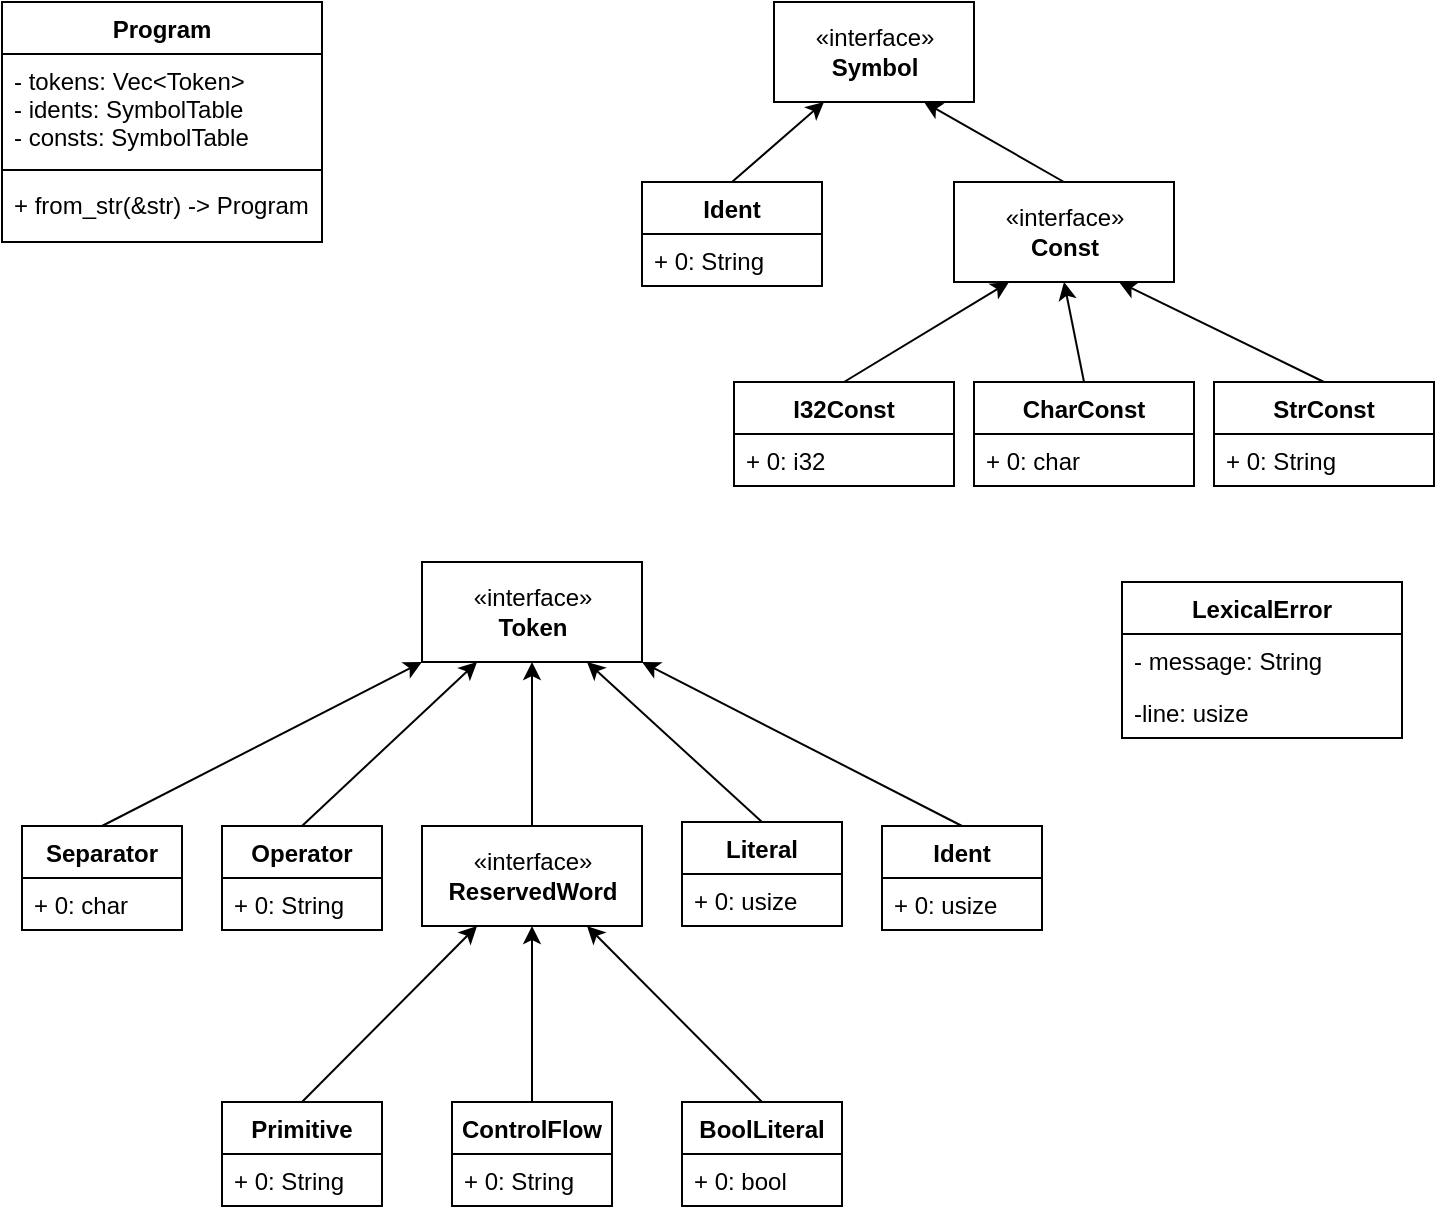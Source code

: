 <mxfile version="20.5.1" type="device"><diagram id="C5RBs43oDa-KdzZeNtuy" name="Page-1"><mxGraphModel dx="1033" dy="762" grid="1" gridSize="10" guides="1" tooltips="1" connect="1" arrows="1" fold="1" page="1" pageScale="1" pageWidth="827" pageHeight="1169" math="0" shadow="0"><root><mxCell id="WIyWlLk6GJQsqaUBKTNV-0"/><mxCell id="WIyWlLk6GJQsqaUBKTNV-1" parent="WIyWlLk6GJQsqaUBKTNV-0"/><mxCell id="aQeMRe8vIZH7wKbI3MLA-5" value="Program" style="swimlane;fontStyle=1;align=center;verticalAlign=top;childLayout=stackLayout;horizontal=1;startSize=26;horizontalStack=0;resizeParent=1;resizeParentMax=0;resizeLast=0;collapsible=1;marginBottom=0;" vertex="1" parent="WIyWlLk6GJQsqaUBKTNV-1"><mxGeometry x="30" y="60" width="160" height="120" as="geometry"/></mxCell><mxCell id="aQeMRe8vIZH7wKbI3MLA-6" value="- tokens: Vec&lt;Token&gt;&#xA;- idents: SymbolTable&#xA;- consts: SymbolTable&#xA;" style="text;strokeColor=none;fillColor=none;align=left;verticalAlign=top;spacingLeft=4;spacingRight=4;overflow=hidden;rotatable=0;points=[[0,0.5],[1,0.5]];portConstraint=eastwest;" vertex="1" parent="aQeMRe8vIZH7wKbI3MLA-5"><mxGeometry y="26" width="160" height="54" as="geometry"/></mxCell><mxCell id="aQeMRe8vIZH7wKbI3MLA-7" value="" style="line;strokeWidth=1;fillColor=none;align=left;verticalAlign=middle;spacingTop=-1;spacingLeft=3;spacingRight=3;rotatable=0;labelPosition=right;points=[];portConstraint=eastwest;strokeColor=inherit;" vertex="1" parent="aQeMRe8vIZH7wKbI3MLA-5"><mxGeometry y="80" width="160" height="8" as="geometry"/></mxCell><mxCell id="aQeMRe8vIZH7wKbI3MLA-8" value="+ from_str(&amp;str) -&gt; Program" style="text;strokeColor=none;fillColor=none;align=left;verticalAlign=top;spacingLeft=4;spacingRight=4;overflow=hidden;rotatable=0;points=[[0,0.5],[1,0.5]];portConstraint=eastwest;" vertex="1" parent="aQeMRe8vIZH7wKbI3MLA-5"><mxGeometry y="88" width="160" height="32" as="geometry"/></mxCell><mxCell id="aQeMRe8vIZH7wKbI3MLA-10" value="«interface»&lt;br&gt;&lt;b&gt;Symbol&lt;/b&gt;" style="html=1;" vertex="1" parent="WIyWlLk6GJQsqaUBKTNV-1"><mxGeometry x="416" y="60" width="100" height="50" as="geometry"/></mxCell><mxCell id="aQeMRe8vIZH7wKbI3MLA-11" value="Ident" style="swimlane;fontStyle=1;childLayout=stackLayout;horizontal=1;startSize=26;fillColor=none;horizontalStack=0;resizeParent=1;resizeParentMax=0;resizeLast=0;collapsible=1;marginBottom=0;" vertex="1" parent="WIyWlLk6GJQsqaUBKTNV-1"><mxGeometry x="350" y="150" width="90" height="52" as="geometry"/></mxCell><mxCell id="aQeMRe8vIZH7wKbI3MLA-12" value="+ 0: String" style="text;strokeColor=none;fillColor=none;align=left;verticalAlign=top;spacingLeft=4;spacingRight=4;overflow=hidden;rotatable=0;points=[[0,0.5],[1,0.5]];portConstraint=eastwest;" vertex="1" parent="aQeMRe8vIZH7wKbI3MLA-11"><mxGeometry y="26" width="90" height="26" as="geometry"/></mxCell><mxCell id="aQeMRe8vIZH7wKbI3MLA-23" value="«interface»&lt;br&gt;&lt;div&gt;&lt;b&gt;Const&lt;/b&gt;&lt;/div&gt;" style="html=1;" vertex="1" parent="WIyWlLk6GJQsqaUBKTNV-1"><mxGeometry x="506" y="150" width="110" height="50" as="geometry"/></mxCell><mxCell id="aQeMRe8vIZH7wKbI3MLA-28" value="I32Const" style="swimlane;fontStyle=1;childLayout=stackLayout;horizontal=1;startSize=26;fillColor=none;horizontalStack=0;resizeParent=1;resizeParentMax=0;resizeLast=0;collapsible=1;marginBottom=0;" vertex="1" parent="WIyWlLk6GJQsqaUBKTNV-1"><mxGeometry x="396" y="250" width="110" height="52" as="geometry"/></mxCell><mxCell id="aQeMRe8vIZH7wKbI3MLA-29" value="+ 0: i32" style="text;strokeColor=none;fillColor=none;align=left;verticalAlign=top;spacingLeft=4;spacingRight=4;overflow=hidden;rotatable=0;points=[[0,0.5],[1,0.5]];portConstraint=eastwest;" vertex="1" parent="aQeMRe8vIZH7wKbI3MLA-28"><mxGeometry y="26" width="110" height="26" as="geometry"/></mxCell><mxCell id="aQeMRe8vIZH7wKbI3MLA-32" value="CharConst" style="swimlane;fontStyle=1;childLayout=stackLayout;horizontal=1;startSize=26;fillColor=none;horizontalStack=0;resizeParent=1;resizeParentMax=0;resizeLast=0;collapsible=1;marginBottom=0;" vertex="1" parent="WIyWlLk6GJQsqaUBKTNV-1"><mxGeometry x="516" y="250" width="110" height="52" as="geometry"/></mxCell><mxCell id="aQeMRe8vIZH7wKbI3MLA-33" value="+ 0: char" style="text;strokeColor=none;fillColor=none;align=left;verticalAlign=top;spacingLeft=4;spacingRight=4;overflow=hidden;rotatable=0;points=[[0,0.5],[1,0.5]];portConstraint=eastwest;" vertex="1" parent="aQeMRe8vIZH7wKbI3MLA-32"><mxGeometry y="26" width="110" height="26" as="geometry"/></mxCell><mxCell id="aQeMRe8vIZH7wKbI3MLA-34" value="StrConst" style="swimlane;fontStyle=1;childLayout=stackLayout;horizontal=1;startSize=26;fillColor=none;horizontalStack=0;resizeParent=1;resizeParentMax=0;resizeLast=0;collapsible=1;marginBottom=0;" vertex="1" parent="WIyWlLk6GJQsqaUBKTNV-1"><mxGeometry x="636" y="250" width="110" height="52" as="geometry"/></mxCell><mxCell id="aQeMRe8vIZH7wKbI3MLA-35" value="+ 0: String" style="text;strokeColor=none;fillColor=none;align=left;verticalAlign=top;spacingLeft=4;spacingRight=4;overflow=hidden;rotatable=0;points=[[0,0.5],[1,0.5]];portConstraint=eastwest;" vertex="1" parent="aQeMRe8vIZH7wKbI3MLA-34"><mxGeometry y="26" width="110" height="26" as="geometry"/></mxCell><mxCell id="aQeMRe8vIZH7wKbI3MLA-40" value="" style="endArrow=classic;html=1;rounded=0;entryX=0.25;entryY=1;entryDx=0;entryDy=0;exitX=0.5;exitY=0;exitDx=0;exitDy=0;" edge="1" parent="WIyWlLk6GJQsqaUBKTNV-1" source="aQeMRe8vIZH7wKbI3MLA-28" target="aQeMRe8vIZH7wKbI3MLA-23"><mxGeometry width="50" height="50" relative="1" as="geometry"><mxPoint x="416" y="370" as="sourcePoint"/><mxPoint x="466" y="320" as="targetPoint"/></mxGeometry></mxCell><mxCell id="aQeMRe8vIZH7wKbI3MLA-41" value="" style="endArrow=classic;html=1;rounded=0;entryX=0.5;entryY=1;entryDx=0;entryDy=0;exitX=0.5;exitY=0;exitDx=0;exitDy=0;" edge="1" parent="WIyWlLk6GJQsqaUBKTNV-1" source="aQeMRe8vIZH7wKbI3MLA-32" target="aQeMRe8vIZH7wKbI3MLA-23"><mxGeometry width="50" height="50" relative="1" as="geometry"><mxPoint x="416" y="370" as="sourcePoint"/><mxPoint x="466" y="320" as="targetPoint"/></mxGeometry></mxCell><mxCell id="aQeMRe8vIZH7wKbI3MLA-42" value="" style="endArrow=classic;html=1;rounded=0;entryX=0.75;entryY=1;entryDx=0;entryDy=0;exitX=0.5;exitY=0;exitDx=0;exitDy=0;" edge="1" parent="WIyWlLk6GJQsqaUBKTNV-1" source="aQeMRe8vIZH7wKbI3MLA-34" target="aQeMRe8vIZH7wKbI3MLA-23"><mxGeometry width="50" height="50" relative="1" as="geometry"><mxPoint x="416" y="370" as="sourcePoint"/><mxPoint x="466" y="320" as="targetPoint"/></mxGeometry></mxCell><mxCell id="aQeMRe8vIZH7wKbI3MLA-43" value="" style="endArrow=classic;html=1;rounded=0;entryX=0.25;entryY=1;entryDx=0;entryDy=0;exitX=0.5;exitY=0;exitDx=0;exitDy=0;" edge="1" parent="WIyWlLk6GJQsqaUBKTNV-1" source="aQeMRe8vIZH7wKbI3MLA-11" target="aQeMRe8vIZH7wKbI3MLA-10"><mxGeometry width="50" height="50" relative="1" as="geometry"><mxPoint x="416" y="370" as="sourcePoint"/><mxPoint x="466" y="320" as="targetPoint"/></mxGeometry></mxCell><mxCell id="aQeMRe8vIZH7wKbI3MLA-44" value="" style="endArrow=classic;html=1;rounded=0;entryX=0.75;entryY=1;entryDx=0;entryDy=0;exitX=0.5;exitY=0;exitDx=0;exitDy=0;" edge="1" parent="WIyWlLk6GJQsqaUBKTNV-1" source="aQeMRe8vIZH7wKbI3MLA-23" target="aQeMRe8vIZH7wKbI3MLA-10"><mxGeometry width="50" height="50" relative="1" as="geometry"><mxPoint x="416" y="370" as="sourcePoint"/><mxPoint x="466" y="320" as="targetPoint"/></mxGeometry></mxCell><mxCell id="aQeMRe8vIZH7wKbI3MLA-49" value="«interface»&lt;br&gt;&lt;div&gt;&lt;b&gt;Token&lt;/b&gt;&lt;/div&gt;" style="html=1;" vertex="1" parent="WIyWlLk6GJQsqaUBKTNV-1"><mxGeometry x="240" y="340" width="110" height="50" as="geometry"/></mxCell><mxCell id="aQeMRe8vIZH7wKbI3MLA-50" value="Literal" style="swimlane;fontStyle=1;childLayout=stackLayout;horizontal=1;startSize=26;fillColor=none;horizontalStack=0;resizeParent=1;resizeParentMax=0;resizeLast=0;collapsible=1;marginBottom=0;" vertex="1" parent="WIyWlLk6GJQsqaUBKTNV-1"><mxGeometry x="370" y="470" width="80" height="52" as="geometry"/></mxCell><mxCell id="aQeMRe8vIZH7wKbI3MLA-51" value="+ 0: usize" style="text;strokeColor=none;fillColor=none;align=left;verticalAlign=top;spacingLeft=4;spacingRight=4;overflow=hidden;rotatable=0;points=[[0,0.5],[1,0.5]];portConstraint=eastwest;" vertex="1" parent="aQeMRe8vIZH7wKbI3MLA-50"><mxGeometry y="26" width="80" height="26" as="geometry"/></mxCell><mxCell id="aQeMRe8vIZH7wKbI3MLA-54" value="Ident" style="swimlane;fontStyle=1;childLayout=stackLayout;horizontal=1;startSize=26;fillColor=none;horizontalStack=0;resizeParent=1;resizeParentMax=0;resizeLast=0;collapsible=1;marginBottom=0;" vertex="1" parent="WIyWlLk6GJQsqaUBKTNV-1"><mxGeometry x="470" y="472" width="80" height="52" as="geometry"/></mxCell><mxCell id="aQeMRe8vIZH7wKbI3MLA-55" value="+ 0: usize" style="text;strokeColor=none;fillColor=none;align=left;verticalAlign=top;spacingLeft=4;spacingRight=4;overflow=hidden;rotatable=0;points=[[0,0.5],[1,0.5]];portConstraint=eastwest;" vertex="1" parent="aQeMRe8vIZH7wKbI3MLA-54"><mxGeometry y="26" width="80" height="26" as="geometry"/></mxCell><mxCell id="aQeMRe8vIZH7wKbI3MLA-59" value="«interface»&lt;br&gt;&lt;b&gt;ReservedWord&lt;/b&gt;" style="html=1;" vertex="1" parent="WIyWlLk6GJQsqaUBKTNV-1"><mxGeometry x="240" y="472" width="110" height="50" as="geometry"/></mxCell><mxCell id="aQeMRe8vIZH7wKbI3MLA-60" value="" style="endArrow=classic;html=1;rounded=0;entryX=0;entryY=1;entryDx=0;entryDy=0;exitX=0.5;exitY=0;exitDx=0;exitDy=0;" edge="1" parent="WIyWlLk6GJQsqaUBKTNV-1" source="aQeMRe8vIZH7wKbI3MLA-65" target="aQeMRe8vIZH7wKbI3MLA-49"><mxGeometry width="50" height="50" relative="1" as="geometry"><mxPoint x="80" y="502" as="sourcePoint"/><mxPoint x="460" y="410" as="targetPoint"/></mxGeometry></mxCell><mxCell id="aQeMRe8vIZH7wKbI3MLA-61" value="" style="endArrow=classic;html=1;rounded=0;entryX=0.25;entryY=1;entryDx=0;entryDy=0;exitX=0.5;exitY=0;exitDx=0;exitDy=0;" edge="1" parent="WIyWlLk6GJQsqaUBKTNV-1" source="aQeMRe8vIZH7wKbI3MLA-67" target="aQeMRe8vIZH7wKbI3MLA-49"><mxGeometry width="50" height="50" relative="1" as="geometry"><mxPoint x="180" y="470" as="sourcePoint"/><mxPoint x="460" y="410" as="targetPoint"/></mxGeometry></mxCell><mxCell id="aQeMRe8vIZH7wKbI3MLA-62" value="" style="endArrow=classic;html=1;rounded=0;entryX=0.5;entryY=1;entryDx=0;entryDy=0;exitX=0.5;exitY=0;exitDx=0;exitDy=0;" edge="1" parent="WIyWlLk6GJQsqaUBKTNV-1" source="aQeMRe8vIZH7wKbI3MLA-59" target="aQeMRe8vIZH7wKbI3MLA-49"><mxGeometry width="50" height="50" relative="1" as="geometry"><mxPoint x="410" y="460" as="sourcePoint"/><mxPoint x="460" y="410" as="targetPoint"/></mxGeometry></mxCell><mxCell id="aQeMRe8vIZH7wKbI3MLA-63" value="" style="endArrow=classic;html=1;rounded=0;entryX=0.75;entryY=1;entryDx=0;entryDy=0;exitX=0.5;exitY=0;exitDx=0;exitDy=0;" edge="1" parent="WIyWlLk6GJQsqaUBKTNV-1" source="aQeMRe8vIZH7wKbI3MLA-50" target="aQeMRe8vIZH7wKbI3MLA-49"><mxGeometry width="50" height="50" relative="1" as="geometry"><mxPoint x="410" y="460" as="sourcePoint"/><mxPoint x="460" y="410" as="targetPoint"/></mxGeometry></mxCell><mxCell id="aQeMRe8vIZH7wKbI3MLA-64" value="" style="endArrow=classic;html=1;rounded=0;entryX=1;entryY=1;entryDx=0;entryDy=0;exitX=0.5;exitY=0;exitDx=0;exitDy=0;" edge="1" parent="WIyWlLk6GJQsqaUBKTNV-1" source="aQeMRe8vIZH7wKbI3MLA-54" target="aQeMRe8vIZH7wKbI3MLA-49"><mxGeometry width="50" height="50" relative="1" as="geometry"><mxPoint x="410" y="460" as="sourcePoint"/><mxPoint x="460" y="410" as="targetPoint"/></mxGeometry></mxCell><mxCell id="aQeMRe8vIZH7wKbI3MLA-65" value="Separator" style="swimlane;fontStyle=1;childLayout=stackLayout;horizontal=1;startSize=26;fillColor=none;horizontalStack=0;resizeParent=1;resizeParentMax=0;resizeLast=0;collapsible=1;marginBottom=0;" vertex="1" parent="WIyWlLk6GJQsqaUBKTNV-1"><mxGeometry x="40" y="472" width="80" height="52" as="geometry"/></mxCell><mxCell id="aQeMRe8vIZH7wKbI3MLA-66" value="+ 0: char" style="text;strokeColor=none;fillColor=none;align=left;verticalAlign=top;spacingLeft=4;spacingRight=4;overflow=hidden;rotatable=0;points=[[0,0.5],[1,0.5]];portConstraint=eastwest;" vertex="1" parent="aQeMRe8vIZH7wKbI3MLA-65"><mxGeometry y="26" width="80" height="26" as="geometry"/></mxCell><mxCell id="aQeMRe8vIZH7wKbI3MLA-67" value="Operator" style="swimlane;fontStyle=1;childLayout=stackLayout;horizontal=1;startSize=26;fillColor=none;horizontalStack=0;resizeParent=1;resizeParentMax=0;resizeLast=0;collapsible=1;marginBottom=0;" vertex="1" parent="WIyWlLk6GJQsqaUBKTNV-1"><mxGeometry x="140" y="472" width="80" height="52" as="geometry"/></mxCell><mxCell id="aQeMRe8vIZH7wKbI3MLA-68" value="+ 0: String" style="text;strokeColor=none;fillColor=none;align=left;verticalAlign=top;spacingLeft=4;spacingRight=4;overflow=hidden;rotatable=0;points=[[0,0.5],[1,0.5]];portConstraint=eastwest;" vertex="1" parent="aQeMRe8vIZH7wKbI3MLA-67"><mxGeometry y="26" width="80" height="26" as="geometry"/></mxCell><mxCell id="aQeMRe8vIZH7wKbI3MLA-69" value="BoolLiteral" style="swimlane;fontStyle=1;childLayout=stackLayout;horizontal=1;startSize=26;fillColor=none;horizontalStack=0;resizeParent=1;resizeParentMax=0;resizeLast=0;collapsible=1;marginBottom=0;" vertex="1" parent="WIyWlLk6GJQsqaUBKTNV-1"><mxGeometry x="370" y="610" width="80" height="52" as="geometry"/></mxCell><mxCell id="aQeMRe8vIZH7wKbI3MLA-70" value="+ 0: bool" style="text;strokeColor=none;fillColor=none;align=left;verticalAlign=top;spacingLeft=4;spacingRight=4;overflow=hidden;rotatable=0;points=[[0,0.5],[1,0.5]];portConstraint=eastwest;" vertex="1" parent="aQeMRe8vIZH7wKbI3MLA-69"><mxGeometry y="26" width="80" height="26" as="geometry"/></mxCell><mxCell id="aQeMRe8vIZH7wKbI3MLA-71" value="ControlFlow" style="swimlane;fontStyle=1;childLayout=stackLayout;horizontal=1;startSize=26;fillColor=none;horizontalStack=0;resizeParent=1;resizeParentMax=0;resizeLast=0;collapsible=1;marginBottom=0;" vertex="1" parent="WIyWlLk6GJQsqaUBKTNV-1"><mxGeometry x="255" y="610" width="80" height="52" as="geometry"/></mxCell><mxCell id="aQeMRe8vIZH7wKbI3MLA-72" value="+ 0: String" style="text;strokeColor=none;fillColor=none;align=left;verticalAlign=top;spacingLeft=4;spacingRight=4;overflow=hidden;rotatable=0;points=[[0,0.5],[1,0.5]];portConstraint=eastwest;" vertex="1" parent="aQeMRe8vIZH7wKbI3MLA-71"><mxGeometry y="26" width="80" height="26" as="geometry"/></mxCell><mxCell id="aQeMRe8vIZH7wKbI3MLA-73" value="Primitive" style="swimlane;fontStyle=1;childLayout=stackLayout;horizontal=1;startSize=26;fillColor=none;horizontalStack=0;resizeParent=1;resizeParentMax=0;resizeLast=0;collapsible=1;marginBottom=0;" vertex="1" parent="WIyWlLk6GJQsqaUBKTNV-1"><mxGeometry x="140" y="610" width="80" height="52" as="geometry"/></mxCell><mxCell id="aQeMRe8vIZH7wKbI3MLA-74" value="+ 0: String" style="text;strokeColor=none;fillColor=none;align=left;verticalAlign=top;spacingLeft=4;spacingRight=4;overflow=hidden;rotatable=0;points=[[0,0.5],[1,0.5]];portConstraint=eastwest;" vertex="1" parent="aQeMRe8vIZH7wKbI3MLA-73"><mxGeometry y="26" width="80" height="26" as="geometry"/></mxCell><mxCell id="aQeMRe8vIZH7wKbI3MLA-75" value="" style="endArrow=classic;html=1;rounded=0;entryX=0.25;entryY=1;entryDx=0;entryDy=0;exitX=0.5;exitY=0;exitDx=0;exitDy=0;" edge="1" parent="WIyWlLk6GJQsqaUBKTNV-1" source="aQeMRe8vIZH7wKbI3MLA-73" target="aQeMRe8vIZH7wKbI3MLA-59"><mxGeometry width="50" height="50" relative="1" as="geometry"><mxPoint x="370" y="620" as="sourcePoint"/><mxPoint x="420" y="570" as="targetPoint"/></mxGeometry></mxCell><mxCell id="aQeMRe8vIZH7wKbI3MLA-76" value="" style="endArrow=classic;html=1;rounded=0;entryX=0.5;entryY=1;entryDx=0;entryDy=0;exitX=0.5;exitY=0;exitDx=0;exitDy=0;" edge="1" parent="WIyWlLk6GJQsqaUBKTNV-1" source="aQeMRe8vIZH7wKbI3MLA-71" target="aQeMRe8vIZH7wKbI3MLA-59"><mxGeometry width="50" height="50" relative="1" as="geometry"><mxPoint x="370" y="620" as="sourcePoint"/><mxPoint x="420" y="570" as="targetPoint"/></mxGeometry></mxCell><mxCell id="aQeMRe8vIZH7wKbI3MLA-77" value="" style="endArrow=classic;html=1;rounded=0;entryX=0.75;entryY=1;entryDx=0;entryDy=0;exitX=0.5;exitY=0;exitDx=0;exitDy=0;" edge="1" parent="WIyWlLk6GJQsqaUBKTNV-1" source="aQeMRe8vIZH7wKbI3MLA-69" target="aQeMRe8vIZH7wKbI3MLA-59"><mxGeometry width="50" height="50" relative="1" as="geometry"><mxPoint x="370" y="620" as="sourcePoint"/><mxPoint x="420" y="570" as="targetPoint"/></mxGeometry></mxCell><mxCell id="aQeMRe8vIZH7wKbI3MLA-82" value="LexicalError" style="swimlane;fontStyle=1;childLayout=stackLayout;horizontal=1;startSize=26;fillColor=none;horizontalStack=0;resizeParent=1;resizeParentMax=0;resizeLast=0;collapsible=1;marginBottom=0;" vertex="1" parent="WIyWlLk6GJQsqaUBKTNV-1"><mxGeometry x="590" y="350" width="140" height="78" as="geometry"/></mxCell><mxCell id="aQeMRe8vIZH7wKbI3MLA-83" value="- message: String" style="text;strokeColor=none;fillColor=none;align=left;verticalAlign=top;spacingLeft=4;spacingRight=4;overflow=hidden;rotatable=0;points=[[0,0.5],[1,0.5]];portConstraint=eastwest;" vertex="1" parent="aQeMRe8vIZH7wKbI3MLA-82"><mxGeometry y="26" width="140" height="26" as="geometry"/></mxCell><mxCell id="aQeMRe8vIZH7wKbI3MLA-84" value="-line: usize" style="text;strokeColor=none;fillColor=none;align=left;verticalAlign=top;spacingLeft=4;spacingRight=4;overflow=hidden;rotatable=0;points=[[0,0.5],[1,0.5]];portConstraint=eastwest;" vertex="1" parent="aQeMRe8vIZH7wKbI3MLA-82"><mxGeometry y="52" width="140" height="26" as="geometry"/></mxCell></root></mxGraphModel></diagram></mxfile>